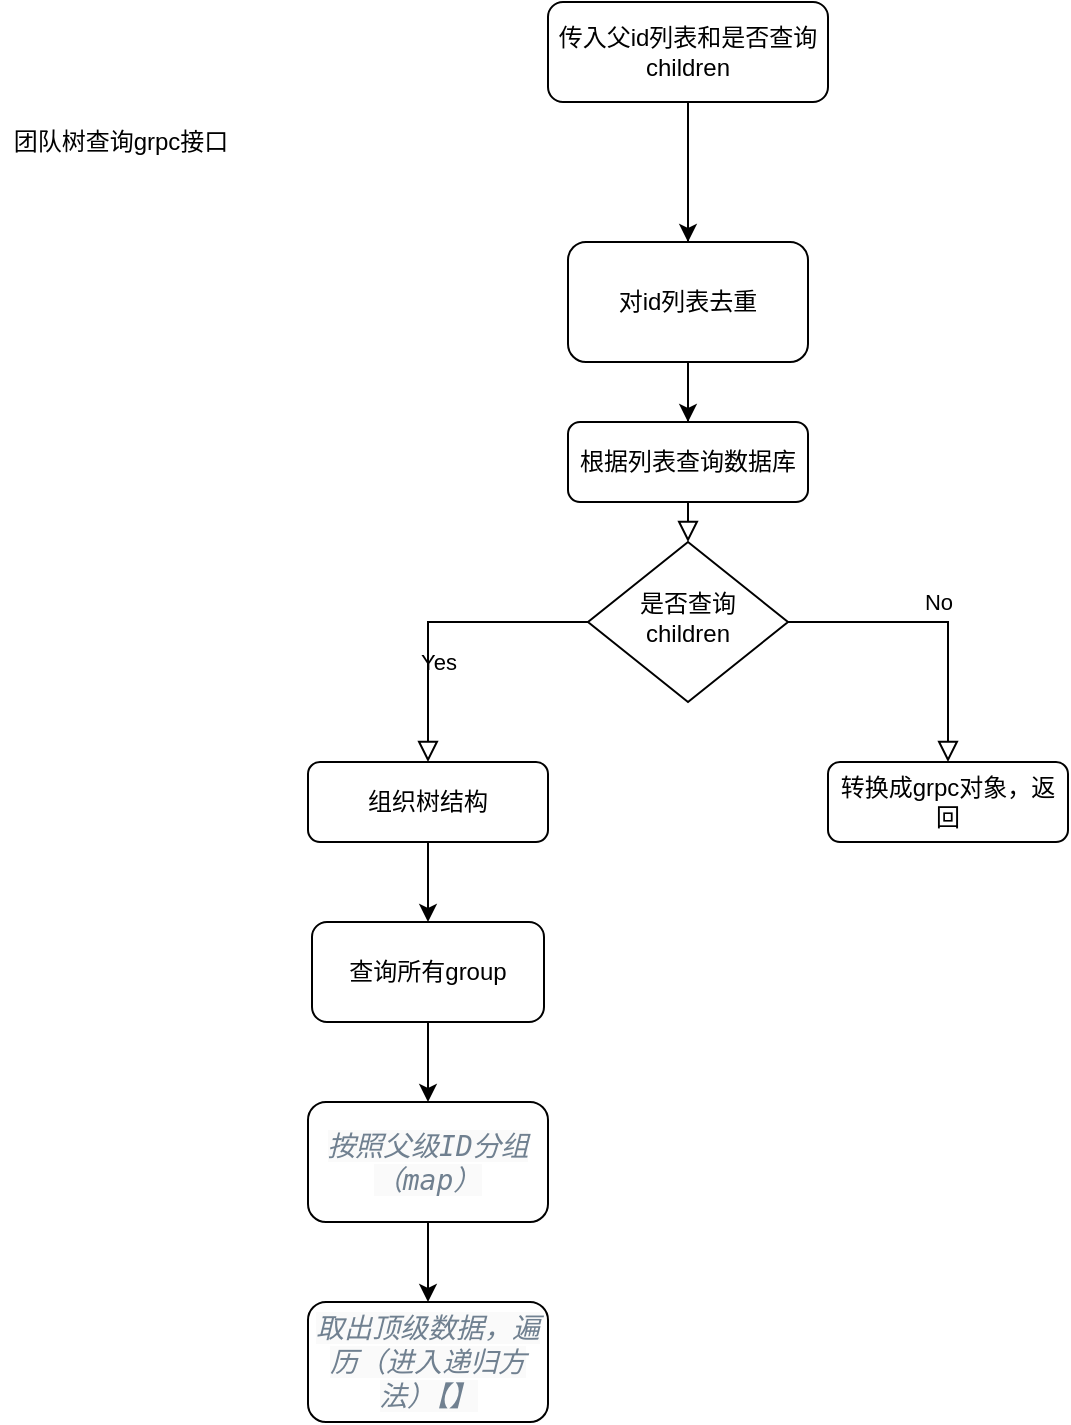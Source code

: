 <mxfile version="14.1.8" type="device"><diagram id="C5RBs43oDa-KdzZeNtuy" name="Page-1"><mxGraphModel dx="1106" dy="2166" grid="1" gridSize="10" guides="1" tooltips="1" connect="1" arrows="1" fold="1" page="1" pageScale="1" pageWidth="827" pageHeight="1169" math="0" shadow="0"><root><mxCell id="WIyWlLk6GJQsqaUBKTNV-0"/><mxCell id="WIyWlLk6GJQsqaUBKTNV-1" parent="WIyWlLk6GJQsqaUBKTNV-0"/><mxCell id="WIyWlLk6GJQsqaUBKTNV-2" value="" style="rounded=0;html=1;jettySize=auto;orthogonalLoop=1;fontSize=11;endArrow=block;endFill=0;endSize=8;strokeWidth=1;shadow=0;labelBackgroundColor=none;edgeStyle=orthogonalEdgeStyle;" parent="WIyWlLk6GJQsqaUBKTNV-1" source="WIyWlLk6GJQsqaUBKTNV-3" target="WIyWlLk6GJQsqaUBKTNV-6" edge="1"><mxGeometry relative="1" as="geometry"><Array as="points"><mxPoint x="404" y="60"/><mxPoint x="404" y="60"/></Array></mxGeometry></mxCell><mxCell id="t7lX-LM5aAneG_6ad5WV-6" style="edgeStyle=orthogonalEdgeStyle;rounded=0;orthogonalLoop=1;jettySize=auto;html=1;entryX=0.5;entryY=0;entryDx=0;entryDy=0;" parent="WIyWlLk6GJQsqaUBKTNV-1" source="WIyWlLk6GJQsqaUBKTNV-3" target="t7lX-LM5aAneG_6ad5WV-4" edge="1"><mxGeometry relative="1" as="geometry"/></mxCell><mxCell id="WIyWlLk6GJQsqaUBKTNV-3" value="传入父id列表和是否查询children&lt;br&gt;" style="rounded=1;whiteSpace=wrap;html=1;fontSize=12;glass=0;strokeWidth=1;shadow=0;" parent="WIyWlLk6GJQsqaUBKTNV-1" vertex="1"><mxGeometry x="334" y="-60" width="140" height="50" as="geometry"/></mxCell><mxCell id="WIyWlLk6GJQsqaUBKTNV-5" value="No" style="edgeStyle=orthogonalEdgeStyle;rounded=0;html=1;jettySize=auto;orthogonalLoop=1;fontSize=11;endArrow=block;endFill=0;endSize=8;strokeWidth=1;shadow=0;labelBackgroundColor=none;" parent="WIyWlLk6GJQsqaUBKTNV-1" source="WIyWlLk6GJQsqaUBKTNV-6" target="WIyWlLk6GJQsqaUBKTNV-7" edge="1"><mxGeometry y="10" relative="1" as="geometry"><mxPoint as="offset"/></mxGeometry></mxCell><mxCell id="WIyWlLk6GJQsqaUBKTNV-6" value="是否查询children" style="rhombus;whiteSpace=wrap;html=1;shadow=0;fontFamily=Helvetica;fontSize=12;align=center;strokeWidth=1;spacing=6;spacingTop=-4;" parent="WIyWlLk6GJQsqaUBKTNV-1" vertex="1"><mxGeometry x="354" y="210" width="100" height="80" as="geometry"/></mxCell><mxCell id="WIyWlLk6GJQsqaUBKTNV-7" value="转换成grpc对象，返回" style="rounded=1;whiteSpace=wrap;html=1;fontSize=12;glass=0;strokeWidth=1;shadow=0;" parent="WIyWlLk6GJQsqaUBKTNV-1" vertex="1"><mxGeometry x="474" y="320" width="120" height="40" as="geometry"/></mxCell><mxCell id="t7lX-LM5aAneG_6ad5WV-0" value="团队树查询grpc接口&lt;br&gt;" style="text;html=1;align=center;verticalAlign=middle;resizable=0;points=[];autosize=1;" parent="WIyWlLk6GJQsqaUBKTNV-1" vertex="1"><mxGeometry x="60" width="120" height="20" as="geometry"/></mxCell><mxCell id="t7lX-LM5aAneG_6ad5WV-11" style="edgeStyle=orthogonalEdgeStyle;rounded=0;orthogonalLoop=1;jettySize=auto;html=1;exitX=0.5;exitY=1;exitDx=0;exitDy=0;entryX=0.5;entryY=0;entryDx=0;entryDy=0;" parent="WIyWlLk6GJQsqaUBKTNV-1" source="t7lX-LM5aAneG_6ad5WV-4" target="t7lX-LM5aAneG_6ad5WV-9" edge="1"><mxGeometry relative="1" as="geometry"/></mxCell><mxCell id="t7lX-LM5aAneG_6ad5WV-4" value="对id列表去重" style="rounded=1;whiteSpace=wrap;html=1;" parent="WIyWlLk6GJQsqaUBKTNV-1" vertex="1"><mxGeometry x="344" y="60" width="120" height="60" as="geometry"/></mxCell><mxCell id="t7lX-LM5aAneG_6ad5WV-13" value="" style="edgeStyle=orthogonalEdgeStyle;rounded=0;orthogonalLoop=1;jettySize=auto;html=1;" parent="WIyWlLk6GJQsqaUBKTNV-1" source="t7lX-LM5aAneG_6ad5WV-7" target="t7lX-LM5aAneG_6ad5WV-12" edge="1"><mxGeometry relative="1" as="geometry"/></mxCell><mxCell id="t7lX-LM5aAneG_6ad5WV-7" value="组织树结构" style="rounded=1;whiteSpace=wrap;html=1;fontSize=12;glass=0;strokeWidth=1;shadow=0;" parent="WIyWlLk6GJQsqaUBKTNV-1" vertex="1"><mxGeometry x="214" y="320" width="120" height="40" as="geometry"/></mxCell><mxCell id="t7lX-LM5aAneG_6ad5WV-8" value="Yes" style="rounded=0;html=1;jettySize=auto;orthogonalLoop=1;fontSize=11;endArrow=block;endFill=0;endSize=8;strokeWidth=1;shadow=0;labelBackgroundColor=none;edgeStyle=orthogonalEdgeStyle;" parent="WIyWlLk6GJQsqaUBKTNV-1" source="WIyWlLk6GJQsqaUBKTNV-6" target="t7lX-LM5aAneG_6ad5WV-7" edge="1"><mxGeometry y="20" relative="1" as="geometry"><mxPoint as="offset"/><mxPoint x="354" y="200" as="sourcePoint"/><mxPoint x="274" y="250" as="targetPoint"/></mxGeometry></mxCell><mxCell id="t7lX-LM5aAneG_6ad5WV-9" value="根据列表查询数据库" style="rounded=1;whiteSpace=wrap;html=1;fontSize=12;glass=0;strokeWidth=1;shadow=0;" parent="WIyWlLk6GJQsqaUBKTNV-1" vertex="1"><mxGeometry x="344" y="150" width="120" height="40" as="geometry"/></mxCell><mxCell id="t7lX-LM5aAneG_6ad5WV-15" value="" style="edgeStyle=orthogonalEdgeStyle;rounded=0;orthogonalLoop=1;jettySize=auto;html=1;" parent="WIyWlLk6GJQsqaUBKTNV-1" source="t7lX-LM5aAneG_6ad5WV-12" target="t7lX-LM5aAneG_6ad5WV-14" edge="1"><mxGeometry relative="1" as="geometry"/></mxCell><mxCell id="t7lX-LM5aAneG_6ad5WV-12" value="查询所有group" style="whiteSpace=wrap;html=1;rounded=1;shadow=0;strokeWidth=1;glass=0;" parent="WIyWlLk6GJQsqaUBKTNV-1" vertex="1"><mxGeometry x="216" y="400" width="116" height="50" as="geometry"/></mxCell><mxCell id="t7lX-LM5aAneG_6ad5WV-17" value="" style="edgeStyle=orthogonalEdgeStyle;rounded=0;orthogonalLoop=1;jettySize=auto;html=1;" parent="WIyWlLk6GJQsqaUBKTNV-1" source="t7lX-LM5aAneG_6ad5WV-14" target="t7lX-LM5aAneG_6ad5WV-16" edge="1"><mxGeometry relative="1" as="geometry"/></mxCell><mxCell id="t7lX-LM5aAneG_6ad5WV-14" value="&lt;span style=&quot;color: rgb(112 , 128 , 144) ; font-family: &amp;#34;source code pro&amp;#34; , &amp;#34;dejavu sans mono&amp;#34; , &amp;#34;ubuntu mono&amp;#34; , &amp;#34;anonymous pro&amp;#34; , &amp;#34;droid sans mono&amp;#34; , &amp;#34;menlo&amp;#34; , &amp;#34;monaco&amp;#34; , &amp;#34;consolas&amp;#34; , &amp;#34;inconsolata&amp;#34; , &amp;#34;courier&amp;#34; , &amp;#34;pingfang sc&amp;#34; , &amp;#34;microsoft yahei&amp;#34; , sans-serif ; font-size: 14px ; font-style: italic ; background-color: rgb(250 , 250 , 250)&quot;&gt;按照父级ID分组（map）&lt;/span&gt;" style="whiteSpace=wrap;html=1;rounded=1;shadow=0;strokeWidth=1;glass=0;" parent="WIyWlLk6GJQsqaUBKTNV-1" vertex="1"><mxGeometry x="214" y="490" width="120" height="60" as="geometry"/></mxCell><mxCell id="t7lX-LM5aAneG_6ad5WV-16" value="&lt;span style=&quot;color: rgb(112 , 128 , 144) ; font-family: &amp;#34;source code pro&amp;#34; , &amp;#34;dejavu sans mono&amp;#34; , &amp;#34;ubuntu mono&amp;#34; , &amp;#34;anonymous pro&amp;#34; , &amp;#34;droid sans mono&amp;#34; , &amp;#34;menlo&amp;#34; , &amp;#34;monaco&amp;#34; , &amp;#34;consolas&amp;#34; , &amp;#34;inconsolata&amp;#34; , &amp;#34;courier&amp;#34; , &amp;#34;pingfang sc&amp;#34; , &amp;#34;microsoft yahei&amp;#34; , sans-serif ; font-size: 14px ; font-style: italic ; background-color: rgb(250 , 250 , 250)&quot;&gt;取出顶级数据，遍历（进入递归方法）【】&lt;/span&gt;" style="whiteSpace=wrap;html=1;rounded=1;shadow=0;strokeWidth=1;glass=0;" parent="WIyWlLk6GJQsqaUBKTNV-1" vertex="1"><mxGeometry x="214" y="590" width="120" height="60" as="geometry"/></mxCell></root></mxGraphModel></diagram></mxfile>